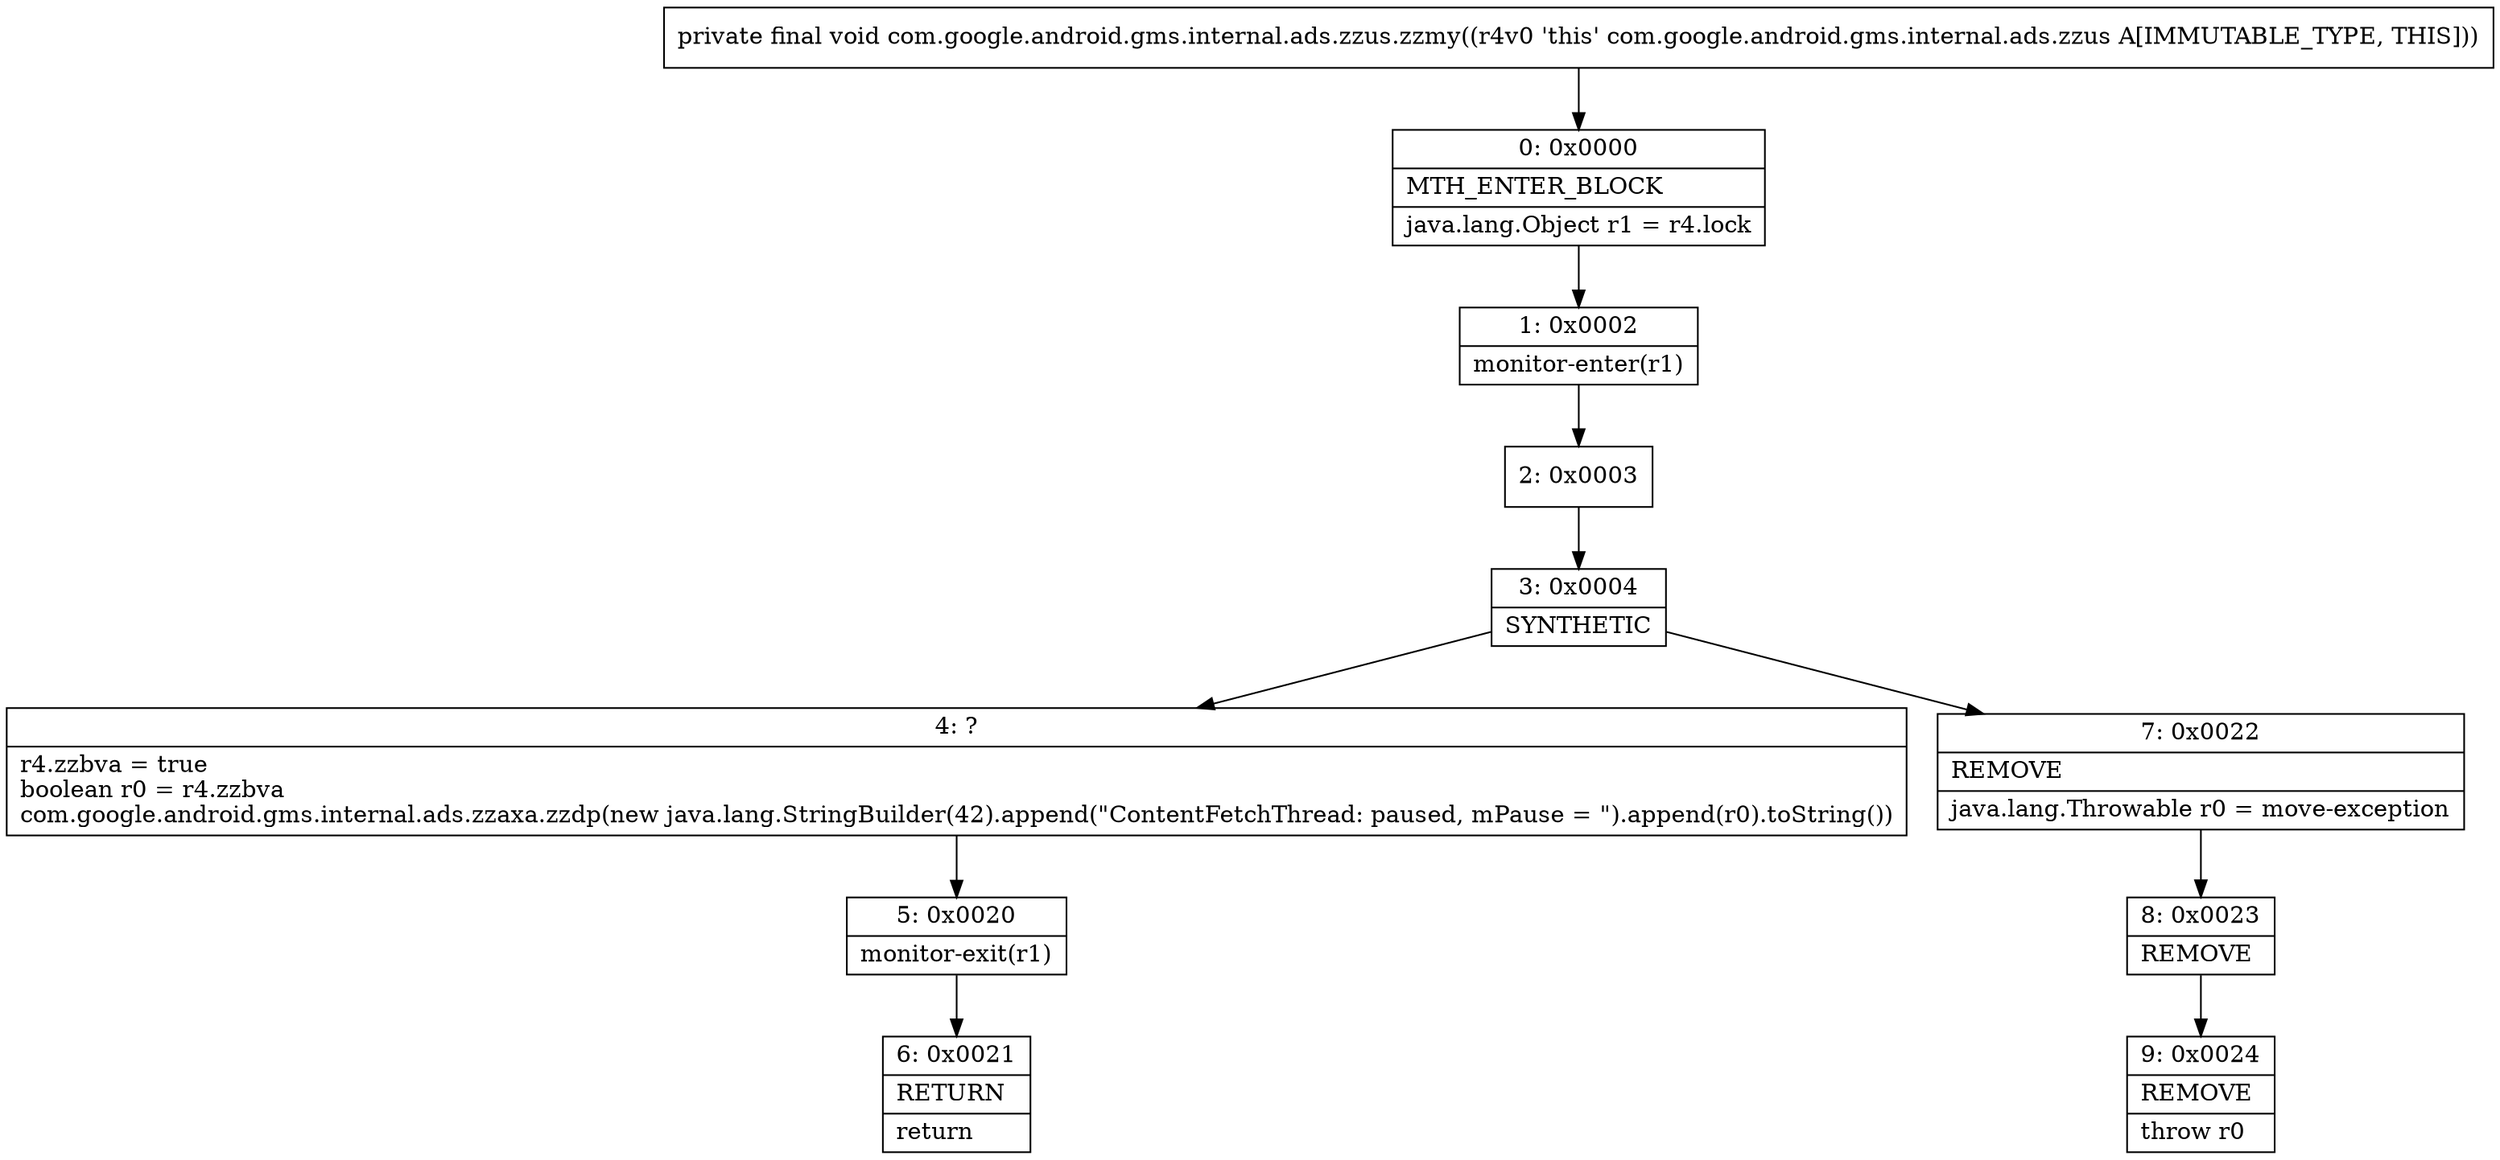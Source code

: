 digraph "CFG forcom.google.android.gms.internal.ads.zzus.zzmy()V" {
Node_0 [shape=record,label="{0\:\ 0x0000|MTH_ENTER_BLOCK\l|java.lang.Object r1 = r4.lock\l}"];
Node_1 [shape=record,label="{1\:\ 0x0002|monitor\-enter(r1)\l}"];
Node_2 [shape=record,label="{2\:\ 0x0003}"];
Node_3 [shape=record,label="{3\:\ 0x0004|SYNTHETIC\l}"];
Node_4 [shape=record,label="{4\:\ ?|r4.zzbva = true\lboolean r0 = r4.zzbva\lcom.google.android.gms.internal.ads.zzaxa.zzdp(new java.lang.StringBuilder(42).append(\"ContentFetchThread: paused, mPause = \").append(r0).toString())\l}"];
Node_5 [shape=record,label="{5\:\ 0x0020|monitor\-exit(r1)\l}"];
Node_6 [shape=record,label="{6\:\ 0x0021|RETURN\l|return\l}"];
Node_7 [shape=record,label="{7\:\ 0x0022|REMOVE\l|java.lang.Throwable r0 = move\-exception\l}"];
Node_8 [shape=record,label="{8\:\ 0x0023|REMOVE\l}"];
Node_9 [shape=record,label="{9\:\ 0x0024|REMOVE\l|throw r0\l}"];
MethodNode[shape=record,label="{private final void com.google.android.gms.internal.ads.zzus.zzmy((r4v0 'this' com.google.android.gms.internal.ads.zzus A[IMMUTABLE_TYPE, THIS])) }"];
MethodNode -> Node_0;
Node_0 -> Node_1;
Node_1 -> Node_2;
Node_2 -> Node_3;
Node_3 -> Node_4;
Node_3 -> Node_7;
Node_4 -> Node_5;
Node_5 -> Node_6;
Node_7 -> Node_8;
Node_8 -> Node_9;
}

